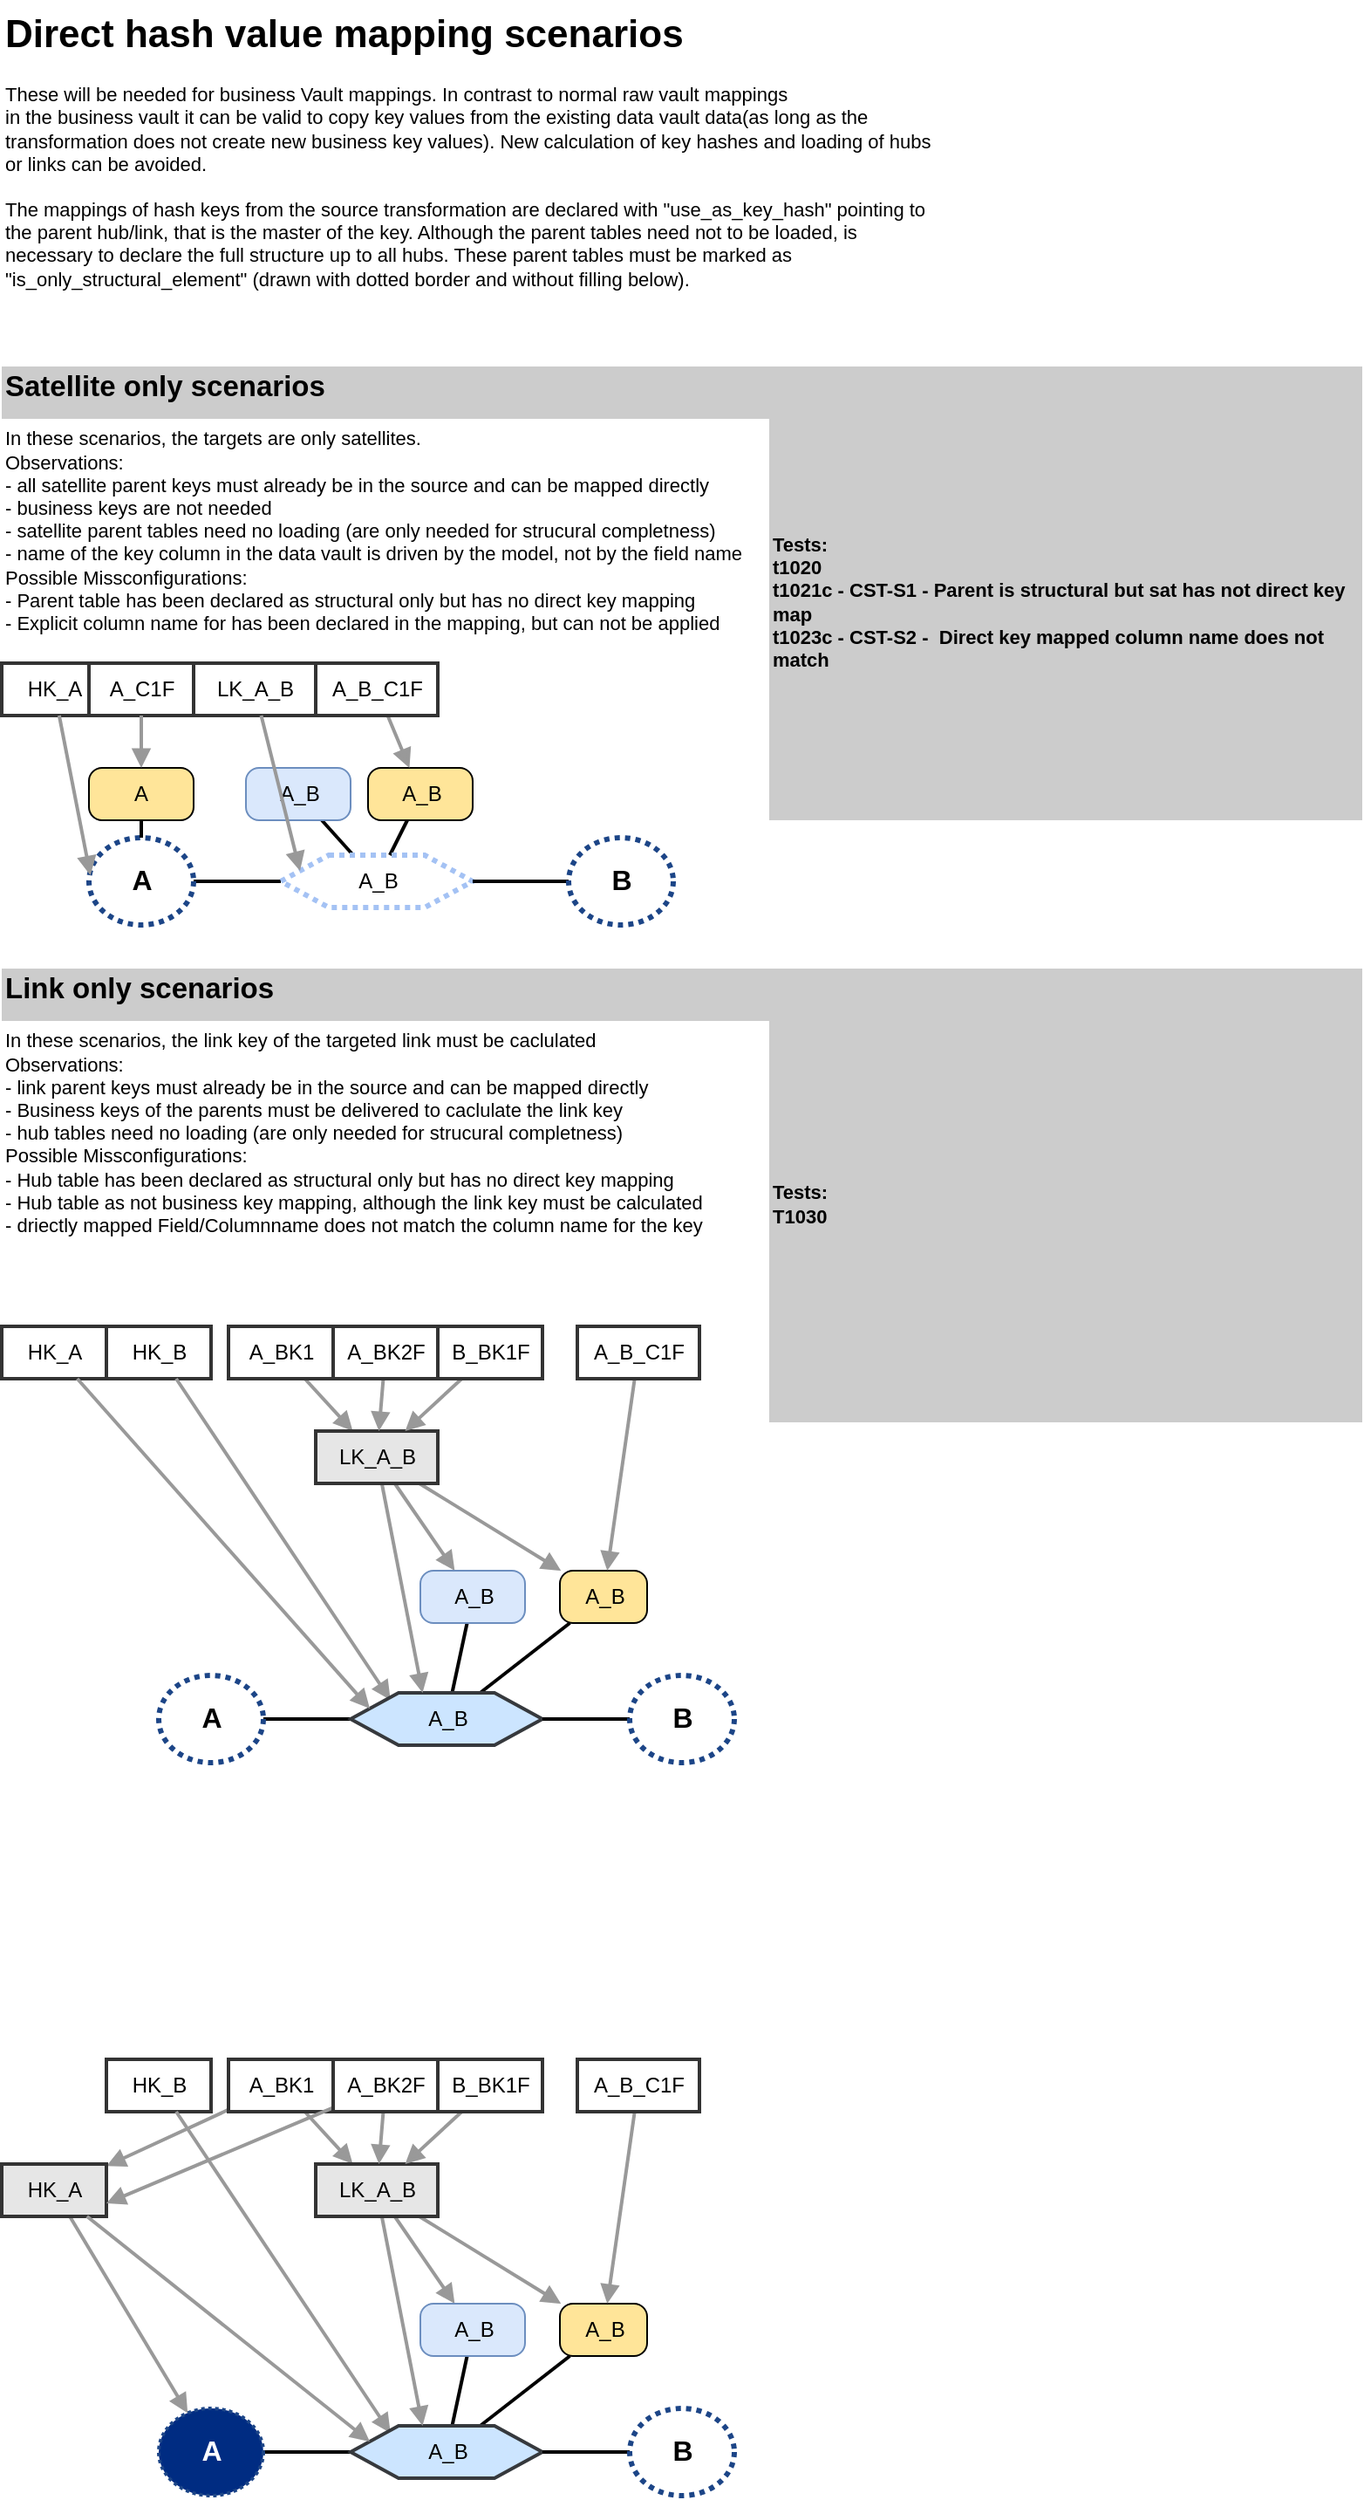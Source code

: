 <mxfile version="25.0.2">
  <diagram id="kYryz2Lvubn6A-evExtP" name="Seite-1">
    <mxGraphModel dx="784" dy="505" grid="1" gridSize="10" guides="1" tooltips="1" connect="1" arrows="1" fold="1" page="1" pageScale="1" pageWidth="827" pageHeight="1169" background="#FFFFFF" math="0" shadow="0">
      <root>
        <mxCell id="0" />
        <mxCell id="2" value="Layer 0" parent="0" />
        <mxCell id="vueiHu70JkxEmwEBPYrY-27" value="" style="rounded=0;whiteSpace=wrap;html=1;fontFamily=Helvetica;fontSize=11;fontColor=default;labelBackgroundColor=none;fillColor=#CCCCCC;strokeColor=none;fontStyle=1;align=left;" vertex="1" parent="2">
          <mxGeometry x="40" y="565" width="780" height="30" as="geometry" />
        </mxCell>
        <mxCell id="vueiHu70JkxEmwEBPYrY-24" value="" style="rounded=0;whiteSpace=wrap;html=1;fontFamily=Helvetica;fontSize=11;fontColor=default;labelBackgroundColor=none;fillColor=#CCCCCC;strokeColor=none;fontStyle=1;align=left;" vertex="1" parent="2">
          <mxGeometry x="40" y="220" width="780" height="30" as="geometry" />
        </mxCell>
        <mxCell id="vueiHu70JkxEmwEBPYrY-23" value="&lt;h2 style=&quot;margin-top: 0px;&quot;&gt;Satellite only scenarios&lt;/h2&gt;&lt;div&gt;In these scenarios, the targets are only satellites.&amp;nbsp;&lt;/div&gt;&lt;div&gt;Observations:&lt;/div&gt;&lt;div&gt;- all satellite parent keys must already be in the source and can be mapped directly&lt;/div&gt;&lt;div&gt;- business keys are not needed&lt;/div&gt;&lt;div&gt;- satellite parent tables need no loading (are only needed for strucural completness)&lt;/div&gt;&lt;div&gt;- name of the key column in the data vault is driven by the model, not by the field name&lt;/div&gt;&lt;div&gt;Possible Missconfigurations:&lt;/div&gt;&lt;div&gt;- Parent table has been declared as structural only but has no direct key mapping&lt;/div&gt;&lt;div&gt;- Explicit column name for has been declared in the mapping, but can not be applied&lt;/div&gt;" style="text;html=1;whiteSpace=wrap;overflow=hidden;rounded=0;fontFamily=Helvetica;fontSize=11;fontColor=default;labelBackgroundColor=none;" vertex="1" parent="2">
          <mxGeometry x="40" y="215" width="540" height="165" as="geometry" />
        </mxCell>
        <mxCell id="vdTsNChJJQgDyh2CgKWO-57" style="edgeStyle=orthogonalEdgeStyle;shape=filledEdge;rounded=1;orthogonalLoop=1;jettySize=auto;html=1;strokeColor=#000000;strokeWidth=2;align=center;verticalAlign=middle;fontFamily=Helvetica;fontSize=11;fontColor=default;labelBackgroundColor=default;startArrow=none;startFill=0;startSize=6;endArrow=none;endFill=0;endSize=6;fillColor=none;" parent="2" source="3" target="vdTsNChJJQgDyh2CgKWO-54" edge="1">
          <mxGeometry relative="1" as="geometry" />
        </mxCell>
        <mxCell id="3" value="&lt;div style=&quot;width: 73.8px;height:auto;word-break: break-word;&quot;&gt;&lt;div align=&quot;center&quot;&gt;&lt;/div&gt;&lt;div align=&quot;center&quot;&gt;&lt;span style=&quot;font-weight: bold; font-size: 16px; line-height: 18.5px;&quot;&gt;A&lt;/span&gt;&lt;/div&gt;&lt;/div&gt;" style="shape=ellipse;perimeter=ellipsePerimeter;shadow=0;strokeWidth=3;strokeColor=#1C4587;fillColor=none;opacity=100.0;html=1;nl2Br=0;verticalAlign=middle;align=center;spacingLeft=7.6;spacingRight=6;whiteSpace=wrap;gliffyId=792;dashed=1;dashPattern=1 1;fontColor=#000000;" parent="2" vertex="1">
          <mxGeometry x="90" y="490" width="60" height="50" as="geometry" />
        </mxCell>
        <mxCell id="7" value="&lt;div style=&quot;width: 53.067px;height:auto;word-break: break-word;&quot;&gt;&lt;div align=&quot;center&quot;&gt;&lt;span style=&quot;font-size: 12px; font-family: Arial; line-height: 14px;&quot;&gt; A&lt;/span&gt;&lt;/div&gt;&lt;/div&gt;" style="shape=rect;rounded=1;arcSize=15;absoluteArcSize=1;shadow=0;strokeWidth=1;fillColor=#ffe599;strokeColor=#000000;opacity=100.0;html=1;nl2Br=0;verticalAlign=middle;align=center;spacingLeft=6.967;spacingRight=6;whiteSpace=wrap;gliffyId=1204;" parent="2" vertex="1">
          <mxGeometry x="90" y="450" width="60" height="30" as="geometry" />
        </mxCell>
        <mxCell id="8" style="shape=filledEdge;strokeWidth=2;strokeColor=#000000;fillColor=none;startArrow=none;startFill=0;startSize=6;endArrow=none;endFill=0;endSize=6;rounded=1;gliffyId=1258;edgeStyle=orthogonalEdgeStyle;" parent="2" source="3" target="7" edge="1">
          <mxGeometry width="100" height="100" relative="1" as="geometry">
            <Array as="points" />
          </mxGeometry>
        </mxCell>
        <mxCell id="14" value="&lt;div style=&quot;width: 52.68px;height:auto;word-break: break-word;&quot;&gt;&lt;div align=&quot;center&quot;&gt;&lt;span style=&quot;font-family: Arial; font-size: 12px; text-decoration: none; line-height: 0;&quot;&gt;&lt;span style=&quot;text-decoration: none; line-height: 14px;&quot;&gt;HK_A&lt;/span&gt;&lt;/span&gt;&lt;/div&gt;&lt;/div&gt;" style="shape=rect;shadow=0;strokeWidth=2;fillColor=#FFFFFF;strokeColor=#333333;opacity=100.0;html=1;nl2Br=0;verticalAlign=middle;align=center;spacingLeft=1.16;spacingRight=0;whiteSpace=wrap;gliffyId=1460;" parent="2" vertex="1">
          <mxGeometry x="40" y="390" width="60" height="30" as="geometry" />
        </mxCell>
        <mxCell id="15" value="&lt;div style=&quot;width: 78.6px;height:auto;word-break: break-word;&quot;&gt;&lt;div align=&quot;center&quot;&gt;&lt;span style=&quot;font-family: Arial; font-size: 12px; text-decoration: none; line-height: 0;&quot;&gt;&lt;span style=&quot;text-decoration: none; line-height: 14px;&quot;&gt;A_C1F&lt;/span&gt;&lt;/span&gt;&lt;/div&gt;&lt;/div&gt;" style="shape=rect;shadow=0;strokeWidth=2;fillColor=#FFFFFF;strokeColor=#333333;opacity=100.0;html=1;nl2Br=0;verticalAlign=middle;align=center;spacingLeft=1.7;spacingRight=0;whiteSpace=wrap;gliffyId=1463;" parent="2" vertex="1">
          <mxGeometry x="90" y="390" width="60" height="30" as="geometry" />
        </mxCell>
        <mxCell id="21" style="shape=filledEdge;strokeWidth=2;strokeColor=#999999;fillColor=none;startArrow=none;startFill=0;startSize=6;endArrow=block;endFill=1;endSize=6;rounded=1;gliffyId=1474;entryX=0.014;entryY=0.431;entryDx=0;entryDy=0;entryPerimeter=0;" parent="2" source="14" target="3" edge="1">
          <mxGeometry width="17" height="132" relative="1" as="geometry" />
        </mxCell>
        <mxCell id="23" style="shape=filledEdge;strokeWidth=2;strokeColor=#999999;fillColor=none;startArrow=none;startFill=0;startSize=6;endArrow=block;endFill=1;endSize=6;rounded=1;gliffyId=1480;edgeStyle=orthogonalEdgeStyle;" parent="2" source="15" target="7" edge="1">
          <mxGeometry width="46" height="39" relative="1" as="geometry" />
        </mxCell>
        <mxCell id="vdTsNChJJQgDyh2CgKWO-59" style="shape=filledEdge;rounded=1;orthogonalLoop=1;jettySize=auto;html=1;strokeColor=#000000;strokeWidth=2;align=center;verticalAlign=middle;fontFamily=Helvetica;fontSize=11;fontColor=default;labelBackgroundColor=default;startArrow=none;startFill=0;startSize=6;endArrow=none;endFill=0;endSize=6;fillColor=none;" parent="2" source="vdTsNChJJQgDyh2CgKWO-54" target="vdTsNChJJQgDyh2CgKWO-55" edge="1">
          <mxGeometry relative="1" as="geometry" />
        </mxCell>
        <mxCell id="vdTsNChJJQgDyh2CgKWO-66" style="edgeStyle=none;shape=filledEdge;rounded=1;orthogonalLoop=1;jettySize=auto;html=1;strokeColor=#000000;strokeWidth=2;align=center;verticalAlign=middle;fontFamily=Helvetica;fontSize=11;fontColor=default;labelBackgroundColor=default;startArrow=none;startFill=0;startSize=6;endArrow=none;endFill=0;endSize=6;fillColor=none;" parent="2" source="vdTsNChJJQgDyh2CgKWO-54" target="vdTsNChJJQgDyh2CgKWO-64" edge="1">
          <mxGeometry relative="1" as="geometry" />
        </mxCell>
        <mxCell id="vdTsNChJJQgDyh2CgKWO-54" value="&lt;div style=&quot;width: 102.6px;height:auto;word-break: break-word;&quot;&gt;&lt;div align=&quot;center&quot;&gt;&lt;span style=&quot;font-family: Arial; font-size: 12px; line-height: 14px;&quot;&gt;A_B&lt;span style=&quot;text-decoration: none; line-height: normal;&quot;&gt;&lt;br&gt;&lt;/span&gt;&lt;/span&gt;&lt;/div&gt;&lt;/div&gt;" style="shape=hexagon;perimeter=hexagonPerimeter2;shadow=0;strokeWidth=3;fillColor=none;strokeColor=#A4C2F4;opacity=100.0;html=1;nl2Br=0;verticalAlign=middle;align=center;spacingLeft=8.2;spacingRight=6;whiteSpace=wrap;gliffyId=901;dashed=1;dashPattern=1 1;fontColor=#000000;" parent="2" vertex="1">
          <mxGeometry x="200" y="500" width="110" height="30" as="geometry" />
        </mxCell>
        <mxCell id="vdTsNChJJQgDyh2CgKWO-55" value="&lt;div style=&quot;width: 83.0px;height:auto;word-break: break-word;&quot;&gt;&lt;div align=&quot;center&quot;&gt;&lt;span style=&quot;font-family: Arial; font-size: 12px; line-height: 14px;&quot;&gt;A_B&lt;/span&gt;&lt;/div&gt;&lt;/div&gt;" style="shape=rect;rounded=1;arcSize=15;absoluteArcSize=1;shadow=0;strokeWidth=1;fillColor=#ffe599;strokeColor=#000000;opacity=100.0;html=1;nl2Br=0;verticalAlign=middle;align=center;spacingLeft=8.0;spacingRight=6;whiteSpace=wrap;gliffyId=1450;" parent="2" vertex="1">
          <mxGeometry x="250" y="450" width="60" height="30" as="geometry" />
        </mxCell>
        <mxCell id="vdTsNChJJQgDyh2CgKWO-58" style="edgeStyle=orthogonalEdgeStyle;shape=filledEdge;rounded=1;orthogonalLoop=1;jettySize=auto;html=1;strokeColor=#000000;strokeWidth=2;align=center;verticalAlign=middle;fontFamily=Helvetica;fontSize=11;fontColor=default;labelBackgroundColor=default;startArrow=none;startFill=0;startSize=6;endArrow=none;endFill=0;endSize=6;fillColor=none;" parent="2" source="vdTsNChJJQgDyh2CgKWO-56" target="vdTsNChJJQgDyh2CgKWO-54" edge="1">
          <mxGeometry relative="1" as="geometry">
            <mxPoint x="360" y="515" as="sourcePoint" />
          </mxGeometry>
        </mxCell>
        <mxCell id="vdTsNChJJQgDyh2CgKWO-56" value="&lt;div style=&quot;width: 54.6px;height:auto;word-break: break-word;&quot;&gt;&lt;div align=&quot;center&quot;&gt;&lt;/div&gt;&lt;div align=&quot;center&quot;&gt;&lt;span style=&quot;font-weight: bold; font-size: 16px; line-height: 18.5px;&quot;&gt;B&lt;/span&gt;&lt;/div&gt;&lt;/div&gt;" style="shape=ellipse;perimeter=ellipsePerimeter;shadow=0;strokeWidth=3;strokeColor=#1C4587;fillColor=none;opacity=100.0;html=1;nl2Br=0;verticalAlign=middle;align=center;spacingLeft=7.2;spacingRight=6;whiteSpace=wrap;gliffyId=1443;dashed=1;dashPattern=1 1;fontColor=#000000;" parent="2" vertex="1">
          <mxGeometry x="365" y="490" width="60" height="50" as="geometry" />
        </mxCell>
        <mxCell id="vdTsNChJJQgDyh2CgKWO-60" value="&lt;div style=&quot;width: 52.68px;height:auto;word-break: break-word;&quot;&gt;&lt;div align=&quot;center&quot;&gt;&lt;span style=&quot;font-family: Arial; font-size: 12px; text-decoration: none; line-height: 0;&quot;&gt;&lt;span style=&quot;text-decoration: none; line-height: 14px;&quot;&gt;LK_A_B&lt;/span&gt;&lt;/span&gt;&lt;/div&gt;&lt;/div&gt;" style="shape=rect;shadow=0;strokeWidth=2;fillColor=#FFFFFF;strokeColor=#333333;opacity=100.0;html=1;nl2Br=0;verticalAlign=middle;align=center;spacingLeft=1.16;spacingRight=0;whiteSpace=wrap;gliffyId=1460;" parent="2" vertex="1">
          <mxGeometry x="150" y="390" width="70" height="30" as="geometry" />
        </mxCell>
        <mxCell id="vdTsNChJJQgDyh2CgKWO-63" style="shape=filledEdge;rounded=1;orthogonalLoop=1;jettySize=auto;html=1;strokeColor=#999999;strokeWidth=2;align=center;verticalAlign=middle;fontFamily=Helvetica;fontSize=11;fontColor=default;labelBackgroundColor=default;startArrow=none;startFill=0;startSize=6;endArrow=block;endFill=1;endSize=6;fillColor=none;" parent="2" source="vdTsNChJJQgDyh2CgKWO-61" target="vdTsNChJJQgDyh2CgKWO-55" edge="1">
          <mxGeometry relative="1" as="geometry" />
        </mxCell>
        <mxCell id="vdTsNChJJQgDyh2CgKWO-61" value="&lt;div style=&quot;width: 78.6px;height:auto;word-break: break-word;&quot;&gt;&lt;div align=&quot;center&quot;&gt;&lt;span style=&quot;font-family: Arial; font-size: 12px; text-decoration: none; line-height: 0;&quot;&gt;&lt;span style=&quot;text-decoration: none; line-height: 14px;&quot;&gt;A_B_C1F&lt;/span&gt;&lt;/span&gt;&lt;/div&gt;&lt;/div&gt;" style="shape=rect;shadow=0;strokeWidth=2;fillColor=#FFFFFF;strokeColor=#333333;opacity=100.0;html=1;nl2Br=0;verticalAlign=middle;align=center;spacingLeft=1.7;spacingRight=0;whiteSpace=wrap;gliffyId=1463;" parent="2" vertex="1">
          <mxGeometry x="220" y="390" width="70" height="30" as="geometry" />
        </mxCell>
        <mxCell id="vdTsNChJJQgDyh2CgKWO-64" value="&lt;div style=&quot;width: 83.0px;height:auto;word-break: break-word;&quot;&gt;&lt;div align=&quot;center&quot;&gt;&lt;span style=&quot;font-family: Arial; font-size: 12px; line-height: 14px;&quot;&gt;A_B&lt;/span&gt;&lt;/div&gt;&lt;/div&gt;" style="shape=rect;rounded=1;arcSize=15;absoluteArcSize=1;shadow=0;strokeWidth=1;fillColor=#dae8fc;strokeColor=#6c8ebf;opacity=100.0;html=1;nl2Br=0;verticalAlign=middle;align=center;spacingLeft=8.0;spacingRight=6;whiteSpace=wrap;gliffyId=1450;" parent="2" vertex="1">
          <mxGeometry x="180" y="450" width="60" height="30" as="geometry" />
        </mxCell>
        <mxCell id="vdTsNChJJQgDyh2CgKWO-65" style="shape=filledEdge;rounded=1;orthogonalLoop=1;jettySize=auto;html=1;strokeColor=#999999;strokeWidth=2;align=center;verticalAlign=middle;fontFamily=Helvetica;fontSize=11;fontColor=default;labelBackgroundColor=default;startArrow=none;startFill=0;startSize=6;endArrow=block;endFill=1;endSize=6;fillColor=none;entryX=0;entryY=0.25;entryDx=0;entryDy=0;" parent="2" source="vdTsNChJJQgDyh2CgKWO-60" target="vdTsNChJJQgDyh2CgKWO-54" edge="1">
          <mxGeometry relative="1" as="geometry">
            <mxPoint x="195" y="410" as="sourcePoint" />
            <mxPoint x="235" y="460" as="targetPoint" />
          </mxGeometry>
        </mxCell>
        <mxCell id="vdTsNChJJQgDyh2CgKWO-67" value="Tests:&lt;div&gt;t1020&lt;/div&gt;&lt;div&gt;t1021c - CST-S1 - Parent is structural but sat has not direct key map&lt;/div&gt;&lt;div&gt;t1023c -&amp;nbsp;CST-S2 -&amp;nbsp; Direct key mapped column name does not match&amp;nbsp;&lt;/div&gt;" style="rounded=0;whiteSpace=wrap;html=1;fontFamily=Helvetica;fontSize=11;fontColor=default;labelBackgroundColor=none;fillColor=#CCCCCC;strokeColor=none;fontStyle=1;align=left;" parent="2" vertex="1">
          <mxGeometry x="480" y="230" width="340" height="250" as="geometry" />
        </mxCell>
        <mxCell id="vdTsNChJJQgDyh2CgKWO-68" style="edgeStyle=orthogonalEdgeStyle;shape=filledEdge;rounded=1;orthogonalLoop=1;jettySize=auto;html=1;strokeColor=#000000;strokeWidth=2;align=center;verticalAlign=middle;fontFamily=Helvetica;fontSize=11;fontColor=default;labelBackgroundColor=default;startArrow=none;startFill=0;startSize=6;endArrow=none;endFill=0;endSize=6;fillColor=none;" parent="2" source="vdTsNChJJQgDyh2CgKWO-69" target="vdTsNChJJQgDyh2CgKWO-78" edge="1">
          <mxGeometry relative="1" as="geometry" />
        </mxCell>
        <mxCell id="vdTsNChJJQgDyh2CgKWO-69" value="&lt;div style=&quot;width: 73.8px;height:auto;word-break: break-word;&quot;&gt;&lt;div align=&quot;center&quot;&gt;&lt;/div&gt;&lt;div align=&quot;center&quot;&gt;&lt;span style=&quot;font-weight: bold; font-size: 16px; line-height: 18.5px;&quot;&gt;A&lt;/span&gt;&lt;/div&gt;&lt;/div&gt;" style="shape=ellipse;perimeter=ellipsePerimeter;shadow=0;strokeWidth=3;strokeColor=#1C4587;fillColor=none;opacity=100.0;html=1;nl2Br=0;verticalAlign=middle;align=center;spacingLeft=7.6;spacingRight=6;whiteSpace=wrap;gliffyId=792;dashed=1;dashPattern=1 1;fontColor=#000000;" parent="2" vertex="1">
          <mxGeometry x="130" y="970" width="60" height="50" as="geometry" />
        </mxCell>
        <mxCell id="vdTsNChJJQgDyh2CgKWO-72" value="&lt;div style=&quot;width: 52.68px;height:auto;word-break: break-word;&quot;&gt;&lt;div align=&quot;center&quot;&gt;&lt;span style=&quot;font-family: Arial; font-size: 12px; text-decoration: none; line-height: 0;&quot;&gt;&lt;span style=&quot;text-decoration: none; line-height: 14px;&quot;&gt;HK_B&lt;/span&gt;&lt;/span&gt;&lt;/div&gt;&lt;/div&gt;" style="shape=rect;shadow=0;strokeWidth=2;fillColor=#FFFFFF;strokeColor=#333333;opacity=100.0;html=1;nl2Br=0;verticalAlign=middle;align=center;spacingLeft=1.16;spacingRight=0;whiteSpace=wrap;gliffyId=1460;" parent="2" vertex="1">
          <mxGeometry x="100" y="770" width="60" height="30" as="geometry" />
        </mxCell>
        <mxCell id="vdTsNChJJQgDyh2CgKWO-100" style="edgeStyle=none;shape=filledEdge;rounded=0;orthogonalLoop=1;jettySize=auto;html=1;strokeColor=#999999;strokeWidth=2;align=center;verticalAlign=middle;fontFamily=Helvetica;fontSize=11;fontColor=default;labelBackgroundColor=default;startArrow=none;startFill=0;startSize=6;endArrow=block;endFill=1;endSize=6;fillColor=none;" parent="2" source="vdTsNChJJQgDyh2CgKWO-73" target="vdTsNChJJQgDyh2CgKWO-83" edge="1">
          <mxGeometry relative="1" as="geometry" />
        </mxCell>
        <mxCell id="vdTsNChJJQgDyh2CgKWO-73" value="&lt;div style=&quot;width: 78.6px;height:auto;word-break: break-word;&quot;&gt;&lt;div align=&quot;center&quot;&gt;&lt;span style=&quot;font-family: Arial; font-size: 12px; text-decoration: none; line-height: 0;&quot;&gt;&lt;span style=&quot;text-decoration: none; line-height: 14px;&quot;&gt;A_BK1&lt;/span&gt;&lt;/span&gt;&lt;/div&gt;&lt;/div&gt;" style="shape=rect;shadow=0;strokeWidth=2;fillColor=#FFFFFF;strokeColor=#333333;opacity=100.0;html=1;nl2Br=0;verticalAlign=middle;align=center;spacingLeft=1.7;spacingRight=0;whiteSpace=wrap;gliffyId=1463;" parent="2" vertex="1">
          <mxGeometry x="170" y="770" width="60" height="30" as="geometry" />
        </mxCell>
        <mxCell id="vdTsNChJJQgDyh2CgKWO-74" style="shape=filledEdge;strokeWidth=2;strokeColor=#999999;fillColor=none;startArrow=none;startFill=0;startSize=6;endArrow=block;endFill=1;endSize=6;rounded=1;gliffyId=1474;entryX=0.208;entryY=0.138;entryDx=0;entryDy=0;entryPerimeter=0;" parent="2" source="vdTsNChJJQgDyh2CgKWO-72" target="vdTsNChJJQgDyh2CgKWO-78" edge="1">
          <mxGeometry width="17" height="132" relative="1" as="geometry">
            <mxPoint x="130" y="950" as="targetPoint" />
          </mxGeometry>
        </mxCell>
        <mxCell id="vdTsNChJJQgDyh2CgKWO-76" style="shape=filledEdge;rounded=1;orthogonalLoop=1;jettySize=auto;html=1;strokeColor=#000000;strokeWidth=2;align=center;verticalAlign=middle;fontFamily=Helvetica;fontSize=11;fontColor=default;labelBackgroundColor=default;startArrow=none;startFill=0;startSize=6;endArrow=none;endFill=0;endSize=6;fillColor=none;" parent="2" source="vdTsNChJJQgDyh2CgKWO-78" target="vdTsNChJJQgDyh2CgKWO-79" edge="1">
          <mxGeometry relative="1" as="geometry" />
        </mxCell>
        <mxCell id="vdTsNChJJQgDyh2CgKWO-77" style="edgeStyle=none;shape=filledEdge;rounded=1;orthogonalLoop=1;jettySize=auto;html=1;strokeColor=#000000;strokeWidth=2;align=center;verticalAlign=middle;fontFamily=Helvetica;fontSize=11;fontColor=default;labelBackgroundColor=default;startArrow=none;startFill=0;startSize=6;endArrow=none;endFill=0;endSize=6;fillColor=none;" parent="2" source="vdTsNChJJQgDyh2CgKWO-78" target="vdTsNChJJQgDyh2CgKWO-86" edge="1">
          <mxGeometry relative="1" as="geometry" />
        </mxCell>
        <mxCell id="vdTsNChJJQgDyh2CgKWO-78" value="&lt;div style=&quot;width: 102.6px;height:auto;word-break: break-word;&quot;&gt;&lt;div align=&quot;center&quot;&gt;&lt;span style=&quot;font-family: Arial; font-size: 12px; line-height: 14px;&quot;&gt;A_B&lt;span style=&quot;text-decoration: none; line-height: normal;&quot;&gt;&lt;br&gt;&lt;/span&gt;&lt;/span&gt;&lt;/div&gt;&lt;/div&gt;" style="shape=hexagon;perimeter=hexagonPerimeter2;shadow=0;strokeWidth=2;fillColor=#cce5ff;strokeColor=#36393d;opacity=100.0;html=1;nl2Br=0;verticalAlign=middle;align=center;spacingLeft=8.2;spacingRight=6;whiteSpace=wrap;gliffyId=901;fontColor=default;arcSize=6;fontFamily=Helvetica;fontSize=11;labelBackgroundColor=none;" parent="2" vertex="1">
          <mxGeometry x="240" y="980" width="110" height="30" as="geometry" />
        </mxCell>
        <mxCell id="vdTsNChJJQgDyh2CgKWO-79" value="&lt;div style=&quot;width: 83.0px;height:auto;word-break: break-word;&quot;&gt;&lt;div align=&quot;center&quot;&gt;&lt;span style=&quot;font-family: Arial; font-size: 12px; line-height: 14px;&quot;&gt;A_B&lt;/span&gt;&lt;/div&gt;&lt;/div&gt;" style="shape=rect;rounded=1;arcSize=15;absoluteArcSize=1;shadow=0;strokeWidth=1;fillColor=#ffe599;strokeColor=#000000;opacity=100.0;html=1;nl2Br=0;verticalAlign=middle;align=center;spacingLeft=8.0;spacingRight=6;whiteSpace=wrap;gliffyId=1450;" parent="2" vertex="1">
          <mxGeometry x="360" y="910" width="50" height="30" as="geometry" />
        </mxCell>
        <mxCell id="vdTsNChJJQgDyh2CgKWO-80" style="edgeStyle=orthogonalEdgeStyle;shape=filledEdge;rounded=1;orthogonalLoop=1;jettySize=auto;html=1;strokeColor=#000000;strokeWidth=2;align=center;verticalAlign=middle;fontFamily=Helvetica;fontSize=11;fontColor=default;labelBackgroundColor=default;startArrow=none;startFill=0;startSize=6;endArrow=none;endFill=0;endSize=6;fillColor=none;" parent="2" source="vdTsNChJJQgDyh2CgKWO-81" target="vdTsNChJJQgDyh2CgKWO-78" edge="1">
          <mxGeometry relative="1" as="geometry" />
        </mxCell>
        <mxCell id="vdTsNChJJQgDyh2CgKWO-81" value="&lt;div style=&quot;width: 54.6px;height:auto;word-break: break-word;&quot;&gt;&lt;div align=&quot;center&quot;&gt;&lt;/div&gt;&lt;div align=&quot;center&quot;&gt;&lt;span style=&quot;font-weight: bold; font-size: 16px; line-height: 18.5px;&quot;&gt;B&lt;/span&gt;&lt;/div&gt;&lt;/div&gt;" style="shape=ellipse;perimeter=ellipsePerimeter;shadow=0;strokeWidth=3;strokeColor=#1C4587;fillColor=none;opacity=100.0;html=1;nl2Br=0;verticalAlign=middle;align=center;spacingLeft=7.2;spacingRight=6;whiteSpace=wrap;gliffyId=1443;dashed=1;dashPattern=1 1;fontColor=#000000;" parent="2" vertex="1">
          <mxGeometry x="400" y="970" width="60" height="50" as="geometry" />
        </mxCell>
        <mxCell id="vdTsNChJJQgDyh2CgKWO-82" style="shape=filledEdge;rounded=1;orthogonalLoop=1;jettySize=auto;html=1;strokeColor=#999999;strokeWidth=2;align=center;verticalAlign=middle;fontFamily=Helvetica;fontSize=11;fontColor=default;labelBackgroundColor=default;startArrow=none;startFill=0;startSize=6;endArrow=block;endFill=1;endSize=6;fillColor=none;" parent="2" source="vdTsNChJJQgDyh2CgKWO-83" target="vdTsNChJJQgDyh2CgKWO-79" edge="1">
          <mxGeometry relative="1" as="geometry" />
        </mxCell>
        <mxCell id="vdTsNChJJQgDyh2CgKWO-96" style="shape=filledEdge;rounded=1;orthogonalLoop=1;jettySize=auto;html=1;strokeColor=#999999;strokeWidth=2;align=center;verticalAlign=middle;fontFamily=Helvetica;fontSize=11;fontColor=default;labelBackgroundColor=default;startArrow=none;startFill=0;startSize=6;endArrow=block;endFill=1;endSize=6;fillColor=none;entryX=0.375;entryY=0;entryDx=0;entryDy=0;" parent="2" source="vdTsNChJJQgDyh2CgKWO-83" target="vdTsNChJJQgDyh2CgKWO-78" edge="1">
          <mxGeometry relative="1" as="geometry" />
        </mxCell>
        <mxCell id="vdTsNChJJQgDyh2CgKWO-102" style="edgeStyle=none;shape=filledEdge;rounded=0;orthogonalLoop=1;jettySize=auto;html=1;strokeColor=#999999;strokeWidth=2;align=center;verticalAlign=middle;fontFamily=Helvetica;fontSize=11;fontColor=default;labelBackgroundColor=default;startArrow=none;startFill=0;startSize=6;endArrow=block;endFill=1;endSize=6;fillColor=none;" parent="2" source="vdTsNChJJQgDyh2CgKWO-83" target="vdTsNChJJQgDyh2CgKWO-86" edge="1">
          <mxGeometry relative="1" as="geometry" />
        </mxCell>
        <mxCell id="vdTsNChJJQgDyh2CgKWO-83" value="&lt;div style=&quot;width: 52.68px;height:auto;word-break: break-word;&quot;&gt;&lt;div align=&quot;center&quot;&gt;&lt;span style=&quot;font-family: Arial; font-size: 12px; text-decoration: none; line-height: 0;&quot;&gt;&lt;span style=&quot;text-decoration: none; line-height: 14px;&quot;&gt;LK_A_B&lt;/span&gt;&lt;/span&gt;&lt;/div&gt;&lt;/div&gt;" style="shape=rect;shadow=0;strokeWidth=2;fillColor=#E6E6E6;strokeColor=#333333;opacity=100.0;html=1;nl2Br=0;verticalAlign=middle;align=center;spacingLeft=1.16;spacingRight=0;whiteSpace=wrap;gliffyId=1460;" parent="2" vertex="1">
          <mxGeometry x="220" y="830" width="70" height="30" as="geometry" />
        </mxCell>
        <mxCell id="vdTsNChJJQgDyh2CgKWO-84" style="shape=filledEdge;rounded=1;orthogonalLoop=1;jettySize=auto;html=1;strokeColor=#999999;strokeWidth=2;align=center;verticalAlign=middle;fontFamily=Helvetica;fontSize=11;fontColor=default;labelBackgroundColor=default;startArrow=none;startFill=0;startSize=6;endArrow=block;endFill=1;endSize=6;fillColor=none;" parent="2" source="vdTsNChJJQgDyh2CgKWO-85" target="vdTsNChJJQgDyh2CgKWO-79" edge="1">
          <mxGeometry relative="1" as="geometry">
            <mxPoint x="310" y="910" as="targetPoint" />
          </mxGeometry>
        </mxCell>
        <mxCell id="vdTsNChJJQgDyh2CgKWO-85" value="&lt;div style=&quot;width: 78.6px;height:auto;word-break: break-word;&quot;&gt;&lt;div align=&quot;center&quot;&gt;&lt;span style=&quot;font-family: Arial; font-size: 12px; text-decoration: none; line-height: 0;&quot;&gt;&lt;span style=&quot;text-decoration: none; line-height: 14px;&quot;&gt;A_B_C1F&lt;/span&gt;&lt;/span&gt;&lt;/div&gt;&lt;/div&gt;" style="shape=rect;shadow=0;strokeWidth=2;fillColor=#FFFFFF;strokeColor=#333333;opacity=100.0;html=1;nl2Br=0;verticalAlign=middle;align=center;spacingLeft=1.7;spacingRight=0;whiteSpace=wrap;gliffyId=1463;" parent="2" vertex="1">
          <mxGeometry x="370" y="770" width="70" height="30" as="geometry" />
        </mxCell>
        <mxCell id="vdTsNChJJQgDyh2CgKWO-86" value="&lt;div style=&quot;width: 83.0px;height:auto;word-break: break-word;&quot;&gt;&lt;div align=&quot;center&quot;&gt;&lt;span style=&quot;font-family: Arial; font-size: 12px; line-height: 14px;&quot;&gt;A_B&lt;/span&gt;&lt;/div&gt;&lt;/div&gt;" style="shape=rect;rounded=1;arcSize=15;absoluteArcSize=1;shadow=0;strokeWidth=1;fillColor=#dae8fc;strokeColor=#6c8ebf;opacity=100.0;html=1;nl2Br=0;verticalAlign=middle;align=center;spacingLeft=8.0;spacingRight=6;whiteSpace=wrap;gliffyId=1450;" parent="2" vertex="1">
          <mxGeometry x="280" y="910" width="60" height="30" as="geometry" />
        </mxCell>
        <mxCell id="vdTsNChJJQgDyh2CgKWO-90" value="&lt;div style=&quot;width: 52.68px;height:auto;word-break: break-word;&quot;&gt;&lt;div align=&quot;center&quot;&gt;&lt;span style=&quot;font-family: Arial; font-size: 12px; text-decoration: none; line-height: 0;&quot;&gt;&lt;span style=&quot;text-decoration: none; line-height: 14px;&quot;&gt;HK_A&lt;/span&gt;&lt;/span&gt;&lt;/div&gt;&lt;/div&gt;" style="shape=rect;shadow=0;strokeWidth=2;fillColor=#FFFFFF;strokeColor=#333333;opacity=100.0;html=1;nl2Br=0;verticalAlign=middle;align=center;spacingLeft=1.16;spacingRight=0;whiteSpace=wrap;gliffyId=1460;" parent="2" vertex="1">
          <mxGeometry x="40" y="770" width="60" height="30" as="geometry" />
        </mxCell>
        <mxCell id="vdTsNChJJQgDyh2CgKWO-99" style="edgeStyle=none;shape=filledEdge;rounded=0;orthogonalLoop=1;jettySize=auto;html=1;strokeColor=#999999;strokeWidth=2;align=center;verticalAlign=middle;fontFamily=Helvetica;fontSize=11;fontColor=default;labelBackgroundColor=default;startArrow=none;startFill=0;startSize=6;endArrow=block;endFill=1;endSize=6;fillColor=none;" parent="2" source="vdTsNChJJQgDyh2CgKWO-91" target="vdTsNChJJQgDyh2CgKWO-83" edge="1">
          <mxGeometry relative="1" as="geometry" />
        </mxCell>
        <mxCell id="vdTsNChJJQgDyh2CgKWO-91" value="&lt;div style=&quot;width: 78.6px;height:auto;word-break: break-word;&quot;&gt;&lt;div align=&quot;center&quot;&gt;&lt;span style=&quot;font-family: Arial; font-size: 12px; text-decoration: none; line-height: 0;&quot;&gt;&lt;span style=&quot;text-decoration: none; line-height: 14px;&quot;&gt;A_BK2F&lt;/span&gt;&lt;/span&gt;&lt;/div&gt;&lt;/div&gt;" style="shape=rect;shadow=0;strokeWidth=2;fillColor=#FFFFFF;strokeColor=#333333;opacity=100.0;html=1;nl2Br=0;verticalAlign=middle;align=center;spacingLeft=1.7;spacingRight=0;whiteSpace=wrap;gliffyId=1463;" parent="2" vertex="1">
          <mxGeometry x="230" y="770" width="60" height="30" as="geometry" />
        </mxCell>
        <mxCell id="vdTsNChJJQgDyh2CgKWO-97" style="shape=filledEdge;rounded=0;orthogonalLoop=1;jettySize=auto;html=1;strokeColor=#999999;strokeWidth=2;align=center;verticalAlign=middle;fontFamily=Helvetica;fontSize=11;fontColor=default;labelBackgroundColor=default;startArrow=none;startFill=0;startSize=6;endArrow=block;endFill=1;endSize=6;fillColor=none;" parent="2" source="vdTsNChJJQgDyh2CgKWO-92" target="vdTsNChJJQgDyh2CgKWO-83" edge="1">
          <mxGeometry relative="1" as="geometry" />
        </mxCell>
        <mxCell id="vdTsNChJJQgDyh2CgKWO-92" value="&lt;div style=&quot;width: 78.6px;height:auto;word-break: break-word;&quot;&gt;&lt;div align=&quot;center&quot;&gt;&lt;span style=&quot;font-family: Arial; font-size: 12px; text-decoration: none; line-height: 0;&quot;&gt;&lt;span style=&quot;text-decoration: none; line-height: 14px;&quot;&gt;B_BK1F&lt;/span&gt;&lt;/span&gt;&lt;/div&gt;&lt;/div&gt;" style="shape=rect;shadow=0;strokeWidth=2;fillColor=#FFFFFF;strokeColor=#333333;opacity=100.0;html=1;nl2Br=0;verticalAlign=middle;align=center;spacingLeft=1.7;spacingRight=0;whiteSpace=wrap;gliffyId=1463;" parent="2" vertex="1">
          <mxGeometry x="290" y="770" width="60" height="30" as="geometry" />
        </mxCell>
        <mxCell id="vdTsNChJJQgDyh2CgKWO-101" style="edgeStyle=none;shape=filledEdge;rounded=0;orthogonalLoop=1;jettySize=auto;html=1;strokeColor=#999999;strokeWidth=2;align=center;verticalAlign=middle;fontFamily=Helvetica;fontSize=11;fontColor=default;labelBackgroundColor=default;startArrow=none;startFill=0;startSize=6;endArrow=block;endFill=1;endSize=6;fillColor=none;entryX=0;entryY=0.25;entryDx=0;entryDy=0;" parent="2" source="vdTsNChJJQgDyh2CgKWO-90" target="vdTsNChJJQgDyh2CgKWO-78" edge="1">
          <mxGeometry relative="1" as="geometry">
            <mxPoint x="210" y="1010" as="targetPoint" />
          </mxGeometry>
        </mxCell>
        <mxCell id="vdTsNChJJQgDyh2CgKWO-103" value="&lt;h1 style=&quot;margin-top: 0px;&quot;&gt;Direct hash value mapping scenarios&lt;/h1&gt;&lt;div&gt;These will be needed for business Vault mappings. In contrast to normal raw vault mappings&lt;/div&gt;&lt;div&gt;in the business vault it can be valid to copy key values from the existing data vault data(as long as the transformation does not create new business key values). New calculation of key hashes and loading of hubs or links can be avoided.&lt;/div&gt;&lt;div&gt;&lt;br&gt;&lt;/div&gt;&lt;div&gt;The mappings of hash keys from the source transformation are declared with &quot;use_as_key_hash&quot; pointing to&lt;/div&gt;&lt;div&gt;the parent hub/link, that is the master of the key. Although the parent tables need not to be loaded, is necessary to declare the full structure up to all hubs. These parent tables must be marked as &quot;is_only_structural_element&quot; (drawn with dotted border and without filling below).&lt;/div&gt;" style="text;html=1;whiteSpace=wrap;overflow=hidden;rounded=0;fontFamily=Helvetica;fontSize=11;fontColor=default;labelBackgroundColor=default;" parent="2" vertex="1">
          <mxGeometry x="40" y="10" width="540" height="200" as="geometry" />
        </mxCell>
        <mxCell id="vdTsNChJJQgDyh2CgKWO-104" style="edgeStyle=orthogonalEdgeStyle;shape=filledEdge;rounded=1;orthogonalLoop=1;jettySize=auto;html=1;strokeColor=#000000;strokeWidth=2;align=center;verticalAlign=middle;fontFamily=Helvetica;fontSize=11;fontColor=default;labelBackgroundColor=default;startArrow=none;startFill=0;startSize=6;endArrow=none;endFill=0;endSize=6;fillColor=none;" parent="2" source="vdTsNChJJQgDyh2CgKWO-105" target="vdTsNChJJQgDyh2CgKWO-112" edge="1">
          <mxGeometry relative="1" as="geometry" />
        </mxCell>
        <mxCell id="vdTsNChJJQgDyh2CgKWO-105" value="&lt;div style=&quot;width: 73.8px;height:auto;word-break: break-word;&quot;&gt;&lt;div align=&quot;center&quot;&gt;&lt;/div&gt;&lt;div align=&quot;center&quot;&gt;&lt;span style=&quot;font-weight: bold; font-size: 16px; line-height: 18.5px;&quot;&gt;A&lt;/span&gt;&lt;/div&gt;&lt;/div&gt;" style="shape=ellipse;perimeter=ellipsePerimeter;shadow=0;strokeWidth=2;strokeColor=#1C4587;fillColor=#002C82;opacity=100.0;html=1;nl2Br=0;verticalAlign=middle;align=center;spacingLeft=7.6;spacingRight=6;whiteSpace=wrap;gliffyId=792;dashed=1;dashPattern=1 1;fontColor=#ffffff;fontFamily=Helvetica;fontSize=11;labelBackgroundColor=none;" parent="2" vertex="1">
          <mxGeometry x="130" y="1390" width="60" height="50" as="geometry" />
        </mxCell>
        <mxCell id="vdTsNChJJQgDyh2CgKWO-106" value="&lt;div style=&quot;width: 52.68px;height:auto;word-break: break-word;&quot;&gt;&lt;div align=&quot;center&quot;&gt;&lt;span style=&quot;font-family: Arial; font-size: 12px; text-decoration: none; line-height: 0;&quot;&gt;&lt;span style=&quot;text-decoration: none; line-height: 14px;&quot;&gt;HK_B&lt;/span&gt;&lt;/span&gt;&lt;/div&gt;&lt;/div&gt;" style="shape=rect;shadow=0;strokeWidth=2;fillColor=#FFFFFF;strokeColor=#333333;opacity=100.0;html=1;nl2Br=0;verticalAlign=middle;align=center;spacingLeft=1.16;spacingRight=0;whiteSpace=wrap;gliffyId=1460;" parent="2" vertex="1">
          <mxGeometry x="100" y="1190" width="60" height="30" as="geometry" />
        </mxCell>
        <mxCell id="vdTsNChJJQgDyh2CgKWO-107" style="edgeStyle=none;shape=filledEdge;rounded=0;orthogonalLoop=1;jettySize=auto;html=1;strokeColor=#999999;strokeWidth=2;align=center;verticalAlign=middle;fontFamily=Helvetica;fontSize=11;fontColor=default;labelBackgroundColor=default;startArrow=none;startFill=0;startSize=6;endArrow=block;endFill=1;endSize=6;fillColor=none;" parent="2" source="vdTsNChJJQgDyh2CgKWO-108" target="vdTsNChJJQgDyh2CgKWO-119" edge="1">
          <mxGeometry relative="1" as="geometry" />
        </mxCell>
        <mxCell id="vdTsNChJJQgDyh2CgKWO-130" style="edgeStyle=none;shape=filledEdge;rounded=0;orthogonalLoop=1;jettySize=auto;html=1;strokeColor=#999999;strokeWidth=2;align=center;verticalAlign=middle;fontFamily=Helvetica;fontSize=11;fontColor=default;labelBackgroundColor=default;startArrow=none;startFill=0;startSize=6;endArrow=block;endFill=1;endSize=6;fillColor=none;" parent="2" source="vdTsNChJJQgDyh2CgKWO-108" target="vdTsNChJJQgDyh2CgKWO-123" edge="1">
          <mxGeometry relative="1" as="geometry" />
        </mxCell>
        <mxCell id="vdTsNChJJQgDyh2CgKWO-108" value="&lt;div style=&quot;width: 78.6px;height:auto;word-break: break-word;&quot;&gt;&lt;div align=&quot;center&quot;&gt;&lt;span style=&quot;font-family: Arial; font-size: 12px; text-decoration: none; line-height: 0;&quot;&gt;&lt;span style=&quot;text-decoration: none; line-height: 14px;&quot;&gt;A_BK1&lt;/span&gt;&lt;/span&gt;&lt;/div&gt;&lt;/div&gt;" style="shape=rect;shadow=0;strokeWidth=2;fillColor=#FFFFFF;strokeColor=#333333;opacity=100.0;html=1;nl2Br=0;verticalAlign=middle;align=center;spacingLeft=1.7;spacingRight=0;whiteSpace=wrap;gliffyId=1463;" parent="2" vertex="1">
          <mxGeometry x="170" y="1190" width="60" height="30" as="geometry" />
        </mxCell>
        <mxCell id="vdTsNChJJQgDyh2CgKWO-109" style="shape=filledEdge;strokeWidth=2;strokeColor=#999999;fillColor=none;startArrow=none;startFill=0;startSize=6;endArrow=block;endFill=1;endSize=6;rounded=1;gliffyId=1474;entryX=0.208;entryY=0.138;entryDx=0;entryDy=0;entryPerimeter=0;" parent="2" source="vdTsNChJJQgDyh2CgKWO-106" target="vdTsNChJJQgDyh2CgKWO-112" edge="1">
          <mxGeometry width="17" height="132" relative="1" as="geometry">
            <mxPoint x="130" y="1370" as="targetPoint" />
          </mxGeometry>
        </mxCell>
        <mxCell id="vdTsNChJJQgDyh2CgKWO-110" style="shape=filledEdge;rounded=1;orthogonalLoop=1;jettySize=auto;html=1;strokeColor=#000000;strokeWidth=2;align=center;verticalAlign=middle;fontFamily=Helvetica;fontSize=11;fontColor=default;labelBackgroundColor=default;startArrow=none;startFill=0;startSize=6;endArrow=none;endFill=0;endSize=6;fillColor=none;" parent="2" source="vdTsNChJJQgDyh2CgKWO-112" target="vdTsNChJJQgDyh2CgKWO-113" edge="1">
          <mxGeometry relative="1" as="geometry" />
        </mxCell>
        <mxCell id="vdTsNChJJQgDyh2CgKWO-111" style="edgeStyle=none;shape=filledEdge;rounded=1;orthogonalLoop=1;jettySize=auto;html=1;strokeColor=#000000;strokeWidth=2;align=center;verticalAlign=middle;fontFamily=Helvetica;fontSize=11;fontColor=default;labelBackgroundColor=default;startArrow=none;startFill=0;startSize=6;endArrow=none;endFill=0;endSize=6;fillColor=none;" parent="2" source="vdTsNChJJQgDyh2CgKWO-112" target="vdTsNChJJQgDyh2CgKWO-122" edge="1">
          <mxGeometry relative="1" as="geometry" />
        </mxCell>
        <mxCell id="vdTsNChJJQgDyh2CgKWO-112" value="&lt;div style=&quot;width: 102.6px;height:auto;word-break: break-word;&quot;&gt;&lt;div align=&quot;center&quot;&gt;&lt;span style=&quot;font-family: Arial; font-size: 12px; line-height: 14px;&quot;&gt;A_B&lt;span style=&quot;text-decoration: none; line-height: normal;&quot;&gt;&lt;br&gt;&lt;/span&gt;&lt;/span&gt;&lt;/div&gt;&lt;/div&gt;" style="shape=hexagon;perimeter=hexagonPerimeter2;shadow=0;strokeWidth=2;fillColor=#cce5ff;strokeColor=#36393d;opacity=100.0;html=1;nl2Br=0;verticalAlign=middle;align=center;spacingLeft=8.2;spacingRight=6;whiteSpace=wrap;gliffyId=901;fontColor=default;arcSize=6;fontFamily=Helvetica;fontSize=11;labelBackgroundColor=none;" parent="2" vertex="1">
          <mxGeometry x="240" y="1400" width="110" height="30" as="geometry" />
        </mxCell>
        <mxCell id="vdTsNChJJQgDyh2CgKWO-113" value="&lt;div style=&quot;width: 83.0px;height:auto;word-break: break-word;&quot;&gt;&lt;div align=&quot;center&quot;&gt;&lt;span style=&quot;font-family: Arial; font-size: 12px; line-height: 14px;&quot;&gt;A_B&lt;/span&gt;&lt;/div&gt;&lt;/div&gt;" style="shape=rect;rounded=1;arcSize=15;absoluteArcSize=1;shadow=0;strokeWidth=1;fillColor=#ffe599;strokeColor=#000000;opacity=100.0;html=1;nl2Br=0;verticalAlign=middle;align=center;spacingLeft=8.0;spacingRight=6;whiteSpace=wrap;gliffyId=1450;" parent="2" vertex="1">
          <mxGeometry x="360" y="1330" width="50" height="30" as="geometry" />
        </mxCell>
        <mxCell id="vdTsNChJJQgDyh2CgKWO-114" style="edgeStyle=orthogonalEdgeStyle;shape=filledEdge;rounded=1;orthogonalLoop=1;jettySize=auto;html=1;strokeColor=#000000;strokeWidth=2;align=center;verticalAlign=middle;fontFamily=Helvetica;fontSize=11;fontColor=default;labelBackgroundColor=default;startArrow=none;startFill=0;startSize=6;endArrow=none;endFill=0;endSize=6;fillColor=none;" parent="2" source="vdTsNChJJQgDyh2CgKWO-115" target="vdTsNChJJQgDyh2CgKWO-112" edge="1">
          <mxGeometry relative="1" as="geometry" />
        </mxCell>
        <mxCell id="vdTsNChJJQgDyh2CgKWO-115" value="&lt;div style=&quot;width: 54.6px;height:auto;word-break: break-word;&quot;&gt;&lt;div align=&quot;center&quot;&gt;&lt;/div&gt;&lt;div align=&quot;center&quot;&gt;&lt;span style=&quot;font-weight: bold; font-size: 16px; line-height: 18.5px;&quot;&gt;B&lt;/span&gt;&lt;/div&gt;&lt;/div&gt;" style="shape=ellipse;perimeter=ellipsePerimeter;shadow=0;strokeWidth=3;strokeColor=#1C4587;fillColor=none;opacity=100.0;html=1;nl2Br=0;verticalAlign=middle;align=center;spacingLeft=7.2;spacingRight=6;whiteSpace=wrap;gliffyId=1443;dashed=1;dashPattern=1 1;fontColor=#000000;" parent="2" vertex="1">
          <mxGeometry x="400" y="1390" width="60" height="50" as="geometry" />
        </mxCell>
        <mxCell id="vdTsNChJJQgDyh2CgKWO-116" style="shape=filledEdge;rounded=1;orthogonalLoop=1;jettySize=auto;html=1;strokeColor=#999999;strokeWidth=2;align=center;verticalAlign=middle;fontFamily=Helvetica;fontSize=11;fontColor=default;labelBackgroundColor=default;startArrow=none;startFill=0;startSize=6;endArrow=block;endFill=1;endSize=6;fillColor=none;" parent="2" source="vdTsNChJJQgDyh2CgKWO-119" target="vdTsNChJJQgDyh2CgKWO-113" edge="1">
          <mxGeometry relative="1" as="geometry" />
        </mxCell>
        <mxCell id="vdTsNChJJQgDyh2CgKWO-117" style="shape=filledEdge;rounded=1;orthogonalLoop=1;jettySize=auto;html=1;strokeColor=#999999;strokeWidth=2;align=center;verticalAlign=middle;fontFamily=Helvetica;fontSize=11;fontColor=default;labelBackgroundColor=default;startArrow=none;startFill=0;startSize=6;endArrow=block;endFill=1;endSize=6;fillColor=none;entryX=0.375;entryY=0;entryDx=0;entryDy=0;" parent="2" source="vdTsNChJJQgDyh2CgKWO-119" target="vdTsNChJJQgDyh2CgKWO-112" edge="1">
          <mxGeometry relative="1" as="geometry" />
        </mxCell>
        <mxCell id="vdTsNChJJQgDyh2CgKWO-118" style="edgeStyle=none;shape=filledEdge;rounded=0;orthogonalLoop=1;jettySize=auto;html=1;strokeColor=#999999;strokeWidth=2;align=center;verticalAlign=middle;fontFamily=Helvetica;fontSize=11;fontColor=default;labelBackgroundColor=default;startArrow=none;startFill=0;startSize=6;endArrow=block;endFill=1;endSize=6;fillColor=none;" parent="2" source="vdTsNChJJQgDyh2CgKWO-119" target="vdTsNChJJQgDyh2CgKWO-122" edge="1">
          <mxGeometry relative="1" as="geometry" />
        </mxCell>
        <mxCell id="vdTsNChJJQgDyh2CgKWO-119" value="&lt;div style=&quot;width: 52.68px;height:auto;word-break: break-word;&quot;&gt;&lt;div align=&quot;center&quot;&gt;&lt;span style=&quot;font-family: Arial; font-size: 12px; text-decoration: none; line-height: 0;&quot;&gt;&lt;span style=&quot;text-decoration: none; line-height: 14px;&quot;&gt;LK_A_B&lt;/span&gt;&lt;/span&gt;&lt;/div&gt;&lt;/div&gt;" style="shape=rect;shadow=0;strokeWidth=2;fillColor=#E6E6E6;strokeColor=#333333;opacity=100.0;html=1;nl2Br=0;verticalAlign=middle;align=center;spacingLeft=1.16;spacingRight=0;whiteSpace=wrap;gliffyId=1460;" parent="2" vertex="1">
          <mxGeometry x="220" y="1250" width="70" height="30" as="geometry" />
        </mxCell>
        <mxCell id="vdTsNChJJQgDyh2CgKWO-120" style="shape=filledEdge;rounded=1;orthogonalLoop=1;jettySize=auto;html=1;strokeColor=#999999;strokeWidth=2;align=center;verticalAlign=middle;fontFamily=Helvetica;fontSize=11;fontColor=default;labelBackgroundColor=default;startArrow=none;startFill=0;startSize=6;endArrow=block;endFill=1;endSize=6;fillColor=none;" parent="2" source="vdTsNChJJQgDyh2CgKWO-121" target="vdTsNChJJQgDyh2CgKWO-113" edge="1">
          <mxGeometry relative="1" as="geometry">
            <mxPoint x="310" y="1330" as="targetPoint" />
          </mxGeometry>
        </mxCell>
        <mxCell id="vdTsNChJJQgDyh2CgKWO-121" value="&lt;div style=&quot;width: 78.6px;height:auto;word-break: break-word;&quot;&gt;&lt;div align=&quot;center&quot;&gt;&lt;span style=&quot;font-family: Arial; font-size: 12px; text-decoration: none; line-height: 0;&quot;&gt;&lt;span style=&quot;text-decoration: none; line-height: 14px;&quot;&gt;A_B_C1F&lt;/span&gt;&lt;/span&gt;&lt;/div&gt;&lt;/div&gt;" style="shape=rect;shadow=0;strokeWidth=2;fillColor=#FFFFFF;strokeColor=#333333;opacity=100.0;html=1;nl2Br=0;verticalAlign=middle;align=center;spacingLeft=1.7;spacingRight=0;whiteSpace=wrap;gliffyId=1463;" parent="2" vertex="1">
          <mxGeometry x="370" y="1190" width="70" height="30" as="geometry" />
        </mxCell>
        <mxCell id="vdTsNChJJQgDyh2CgKWO-122" value="&lt;div style=&quot;width: 83.0px;height:auto;word-break: break-word;&quot;&gt;&lt;div align=&quot;center&quot;&gt;&lt;span style=&quot;font-family: Arial; font-size: 12px; line-height: 14px;&quot;&gt;A_B&lt;/span&gt;&lt;/div&gt;&lt;/div&gt;" style="shape=rect;rounded=1;arcSize=15;absoluteArcSize=1;shadow=0;strokeWidth=1;fillColor=#dae8fc;strokeColor=#6c8ebf;opacity=100.0;html=1;nl2Br=0;verticalAlign=middle;align=center;spacingLeft=8.0;spacingRight=6;whiteSpace=wrap;gliffyId=1450;" parent="2" vertex="1">
          <mxGeometry x="280" y="1330" width="60" height="30" as="geometry" />
        </mxCell>
        <mxCell id="vdTsNChJJQgDyh2CgKWO-132" style="edgeStyle=none;shape=filledEdge;rounded=0;orthogonalLoop=1;jettySize=auto;html=1;strokeColor=#999999;strokeWidth=2;align=center;verticalAlign=middle;fontFamily=Helvetica;fontSize=11;fontColor=default;labelBackgroundColor=default;startArrow=none;startFill=0;startSize=6;endArrow=block;endFill=1;endSize=6;fillColor=none;" parent="2" source="vdTsNChJJQgDyh2CgKWO-123" target="vdTsNChJJQgDyh2CgKWO-105" edge="1">
          <mxGeometry relative="1" as="geometry" />
        </mxCell>
        <mxCell id="vdTsNChJJQgDyh2CgKWO-123" value="&lt;div style=&quot;width: 52.68px;height:auto;word-break: break-word;&quot;&gt;&lt;div align=&quot;center&quot;&gt;&lt;span style=&quot;font-family: Arial; font-size: 12px; text-decoration: none; line-height: 0;&quot;&gt;&lt;span style=&quot;text-decoration: none; line-height: 14px;&quot;&gt;HK_A&lt;/span&gt;&lt;/span&gt;&lt;/div&gt;&lt;/div&gt;" style="shape=rect;shadow=0;strokeWidth=2;fillColor=#E6E6E6;strokeColor=#333333;opacity=100;html=1;nl2Br=0;verticalAlign=middle;align=center;spacingLeft=1.16;spacingRight=0;whiteSpace=wrap;gliffyId=1460;fontFamily=Helvetica;fontSize=12;fontColor=default;" parent="2" vertex="1">
          <mxGeometry x="40" y="1250" width="60" height="30" as="geometry" />
        </mxCell>
        <mxCell id="vdTsNChJJQgDyh2CgKWO-124" style="edgeStyle=none;shape=filledEdge;rounded=0;orthogonalLoop=1;jettySize=auto;html=1;strokeColor=#999999;strokeWidth=2;align=center;verticalAlign=middle;fontFamily=Helvetica;fontSize=11;fontColor=default;labelBackgroundColor=default;startArrow=none;startFill=0;startSize=6;endArrow=block;endFill=1;endSize=6;fillColor=none;" parent="2" source="vdTsNChJJQgDyh2CgKWO-125" target="vdTsNChJJQgDyh2CgKWO-119" edge="1">
          <mxGeometry relative="1" as="geometry" />
        </mxCell>
        <mxCell id="vdTsNChJJQgDyh2CgKWO-131" style="edgeStyle=none;shape=filledEdge;rounded=0;orthogonalLoop=1;jettySize=auto;html=1;entryX=1;entryY=0.75;entryDx=0;entryDy=0;strokeColor=#999999;strokeWidth=2;align=center;verticalAlign=middle;fontFamily=Helvetica;fontSize=11;fontColor=default;labelBackgroundColor=default;startArrow=none;startFill=0;startSize=6;endArrow=block;endFill=1;endSize=6;fillColor=none;" parent="2" source="vdTsNChJJQgDyh2CgKWO-125" target="vdTsNChJJQgDyh2CgKWO-123" edge="1">
          <mxGeometry relative="1" as="geometry" />
        </mxCell>
        <mxCell id="vdTsNChJJQgDyh2CgKWO-125" value="&lt;div style=&quot;width: 78.6px;height:auto;word-break: break-word;&quot;&gt;&lt;div align=&quot;center&quot;&gt;&lt;span style=&quot;font-family: Arial; font-size: 12px; text-decoration: none; line-height: 0;&quot;&gt;&lt;span style=&quot;text-decoration: none; line-height: 14px;&quot;&gt;A_BK2F&lt;/span&gt;&lt;/span&gt;&lt;/div&gt;&lt;/div&gt;" style="shape=rect;shadow=0;strokeWidth=2;fillColor=#FFFFFF;strokeColor=#333333;opacity=100.0;html=1;nl2Br=0;verticalAlign=middle;align=center;spacingLeft=1.7;spacingRight=0;whiteSpace=wrap;gliffyId=1463;" parent="2" vertex="1">
          <mxGeometry x="230" y="1190" width="60" height="30" as="geometry" />
        </mxCell>
        <mxCell id="vdTsNChJJQgDyh2CgKWO-126" style="shape=filledEdge;rounded=0;orthogonalLoop=1;jettySize=auto;html=1;strokeColor=#999999;strokeWidth=2;align=center;verticalAlign=middle;fontFamily=Helvetica;fontSize=11;fontColor=default;labelBackgroundColor=default;startArrow=none;startFill=0;startSize=6;endArrow=block;endFill=1;endSize=6;fillColor=none;" parent="2" source="vdTsNChJJQgDyh2CgKWO-127" target="vdTsNChJJQgDyh2CgKWO-119" edge="1">
          <mxGeometry relative="1" as="geometry" />
        </mxCell>
        <mxCell id="vdTsNChJJQgDyh2CgKWO-127" value="&lt;div style=&quot;width: 78.6px;height:auto;word-break: break-word;&quot;&gt;&lt;div align=&quot;center&quot;&gt;&lt;span style=&quot;font-family: Arial; font-size: 12px; text-decoration: none; line-height: 0;&quot;&gt;&lt;span style=&quot;text-decoration: none; line-height: 14px;&quot;&gt;B_BK1F&lt;/span&gt;&lt;/span&gt;&lt;/div&gt;&lt;/div&gt;" style="shape=rect;shadow=0;strokeWidth=2;fillColor=#FFFFFF;strokeColor=#333333;opacity=100.0;html=1;nl2Br=0;verticalAlign=middle;align=center;spacingLeft=1.7;spacingRight=0;whiteSpace=wrap;gliffyId=1463;" parent="2" vertex="1">
          <mxGeometry x="290" y="1190" width="60" height="30" as="geometry" />
        </mxCell>
        <mxCell id="vdTsNChJJQgDyh2CgKWO-128" style="edgeStyle=none;shape=filledEdge;rounded=0;orthogonalLoop=1;jettySize=auto;html=1;strokeColor=#999999;strokeWidth=2;align=center;verticalAlign=middle;fontFamily=Helvetica;fontSize=11;fontColor=default;labelBackgroundColor=default;startArrow=none;startFill=0;startSize=6;endArrow=block;endFill=1;endSize=6;fillColor=none;entryX=0;entryY=0.25;entryDx=0;entryDy=0;" parent="2" source="vdTsNChJJQgDyh2CgKWO-123" target="vdTsNChJJQgDyh2CgKWO-112" edge="1">
          <mxGeometry relative="1" as="geometry">
            <mxPoint x="210" y="1430" as="targetPoint" />
          </mxGeometry>
        </mxCell>
        <mxCell id="vueiHu70JkxEmwEBPYrY-25" value="&lt;h2 style=&quot;margin-top: 0px;&quot;&gt;Link only scenarios&lt;/h2&gt;&lt;div&gt;In these scenarios, the link key of the targeted link must be caclulated&lt;/div&gt;&lt;div&gt;Observations:&lt;/div&gt;&lt;div&gt;- link parent keys must already be in the source and can be mapped directly&lt;/div&gt;&lt;div&gt;- Business keys of the parents must be delivered to caclulate the link key&lt;/div&gt;&lt;div&gt;- hub tables need no loading (are only needed for strucural completness)&lt;/div&gt;&lt;div&gt;Possible Missconfigurations:&lt;/div&gt;&lt;div&gt;- Hub table has been declared as structural only but has no direct key mapping&lt;/div&gt;&lt;div&gt;- Hub table as not business key mapping, although the link key must be calculated&lt;/div&gt;&lt;div&gt;- driectly mapped Field/Columnname does not match the column name for the key&lt;/div&gt;&lt;div&gt;&lt;br&gt;&lt;/div&gt;" style="text;html=1;whiteSpace=wrap;overflow=hidden;rounded=0;fontFamily=Helvetica;fontSize=11;fontColor=default;labelBackgroundColor=none;" vertex="1" parent="2">
          <mxGeometry x="40" y="560" width="540" height="170" as="geometry" />
        </mxCell>
        <mxCell id="vueiHu70JkxEmwEBPYrY-26" value="Tests:&lt;div&gt;T1030&lt;/div&gt;" style="rounded=0;whiteSpace=wrap;html=1;fontFamily=Helvetica;fontSize=11;fontColor=default;labelBackgroundColor=none;fillColor=#CCCCCC;strokeColor=none;fontStyle=1;align=left;" vertex="1" parent="2">
          <mxGeometry x="480" y="575" width="340" height="250" as="geometry" />
        </mxCell>
      </root>
    </mxGraphModel>
  </diagram>
</mxfile>
